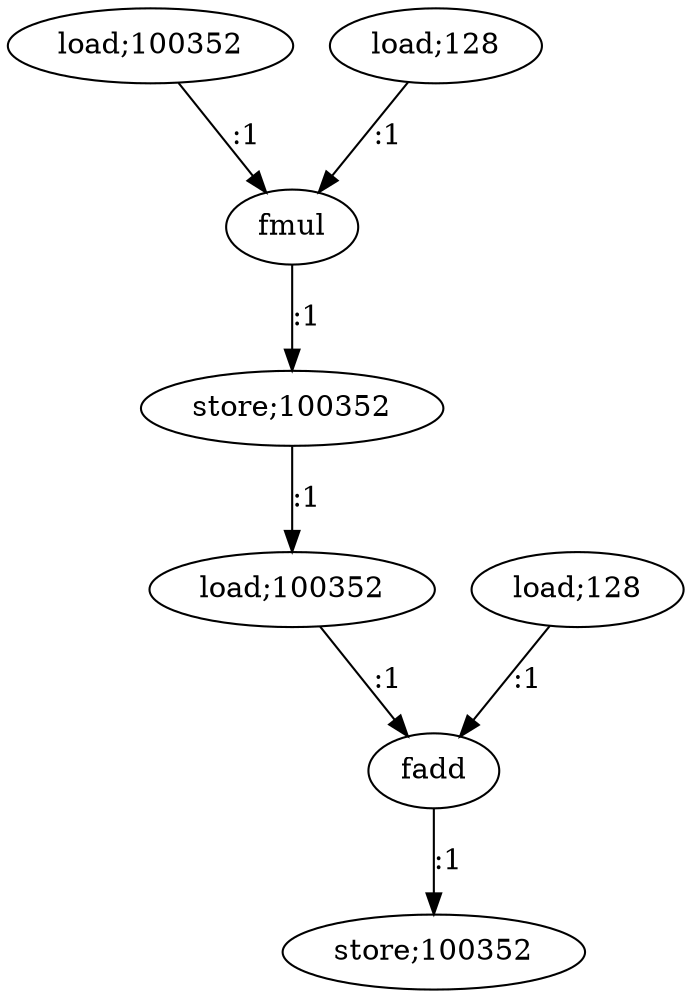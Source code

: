 digraph  {
   0 [label="store;100352"];
   1 [label="load;100352"];
   2 [label="load;128"];
   3 [label="fmul"];
   4 [label="store;100352"];
   5 [label="load;100352"];
   6 [label="load;128"];
   7 [label="fadd"];

   1->3 [label=":1"]
   2->3 [label=":1"]
   3->4 [label=":1"]
   4->5 [label=":1"]
   5->7 [label=":1"]
   6->7 [label=":1"]
   7->0 [label=":1"]
}
